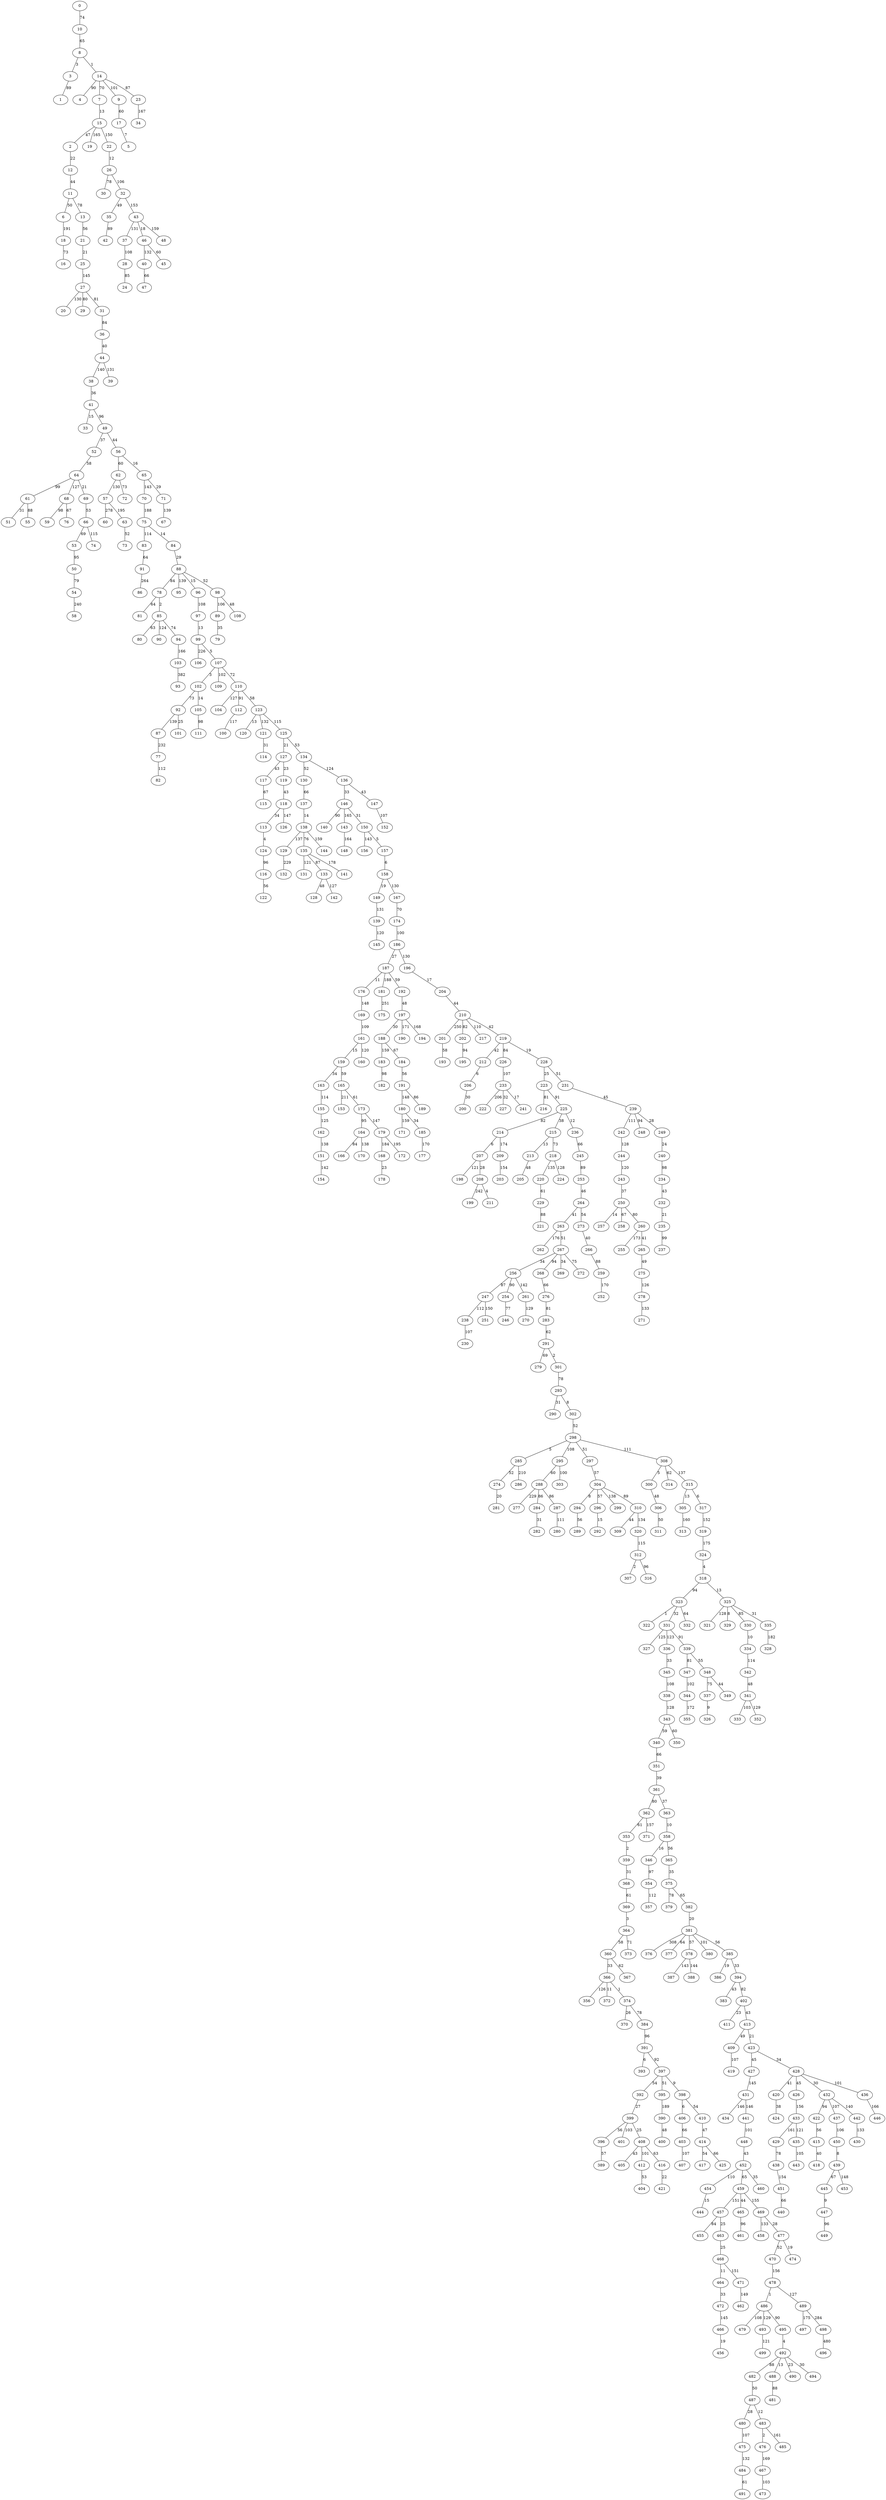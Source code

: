 strict graph G {
0;
1;
2;
3;
4;
5;
6;
7;
8;
9;
10;
11;
12;
13;
14;
15;
16;
17;
18;
19;
20;
21;
22;
23;
24;
25;
26;
27;
28;
29;
30;
31;
32;
33;
34;
35;
36;
37;
38;
39;
40;
41;
42;
43;
44;
45;
46;
47;
48;
49;
50;
51;
52;
53;
54;
55;
56;
57;
58;
59;
60;
61;
62;
63;
64;
65;
66;
67;
68;
69;
70;
71;
72;
73;
74;
75;
76;
77;
78;
79;
80;
81;
82;
83;
84;
85;
86;
87;
88;
89;
90;
91;
92;
93;
94;
95;
96;
97;
98;
99;
100;
101;
102;
103;
104;
105;
106;
107;
108;
109;
110;
111;
112;
113;
114;
115;
116;
117;
118;
119;
120;
121;
122;
123;
124;
125;
126;
127;
128;
129;
130;
131;
132;
133;
134;
135;
136;
137;
138;
139;
140;
141;
142;
143;
144;
145;
146;
147;
148;
149;
150;
151;
152;
153;
154;
155;
156;
157;
158;
159;
160;
161;
162;
163;
164;
165;
166;
167;
168;
169;
170;
171;
172;
173;
174;
175;
176;
177;
178;
179;
180;
181;
182;
183;
184;
185;
186;
187;
188;
189;
190;
191;
192;
193;
194;
195;
196;
197;
198;
199;
200;
201;
202;
203;
204;
205;
206;
207;
208;
209;
210;
211;
212;
213;
214;
215;
216;
217;
218;
219;
220;
221;
222;
223;
224;
225;
226;
227;
228;
229;
230;
231;
232;
233;
234;
235;
236;
237;
238;
239;
240;
241;
242;
243;
244;
245;
246;
247;
248;
249;
250;
251;
252;
253;
254;
255;
256;
257;
258;
259;
260;
261;
262;
263;
264;
265;
266;
267;
268;
269;
270;
271;
272;
273;
274;
275;
276;
277;
278;
279;
280;
281;
282;
283;
284;
285;
286;
287;
288;
289;
290;
291;
292;
293;
294;
295;
296;
297;
298;
299;
300;
301;
302;
303;
304;
305;
306;
307;
308;
309;
310;
311;
312;
313;
314;
315;
316;
317;
318;
319;
320;
321;
322;
323;
324;
325;
326;
327;
328;
329;
330;
331;
332;
333;
334;
335;
336;
337;
338;
339;
340;
341;
342;
343;
344;
345;
346;
347;
348;
349;
350;
351;
352;
353;
354;
355;
356;
357;
358;
359;
360;
361;
362;
363;
364;
365;
366;
367;
368;
369;
370;
371;
372;
373;
374;
375;
376;
377;
378;
379;
380;
381;
382;
383;
384;
385;
386;
387;
388;
389;
390;
391;
392;
393;
394;
395;
396;
397;
398;
399;
400;
401;
402;
403;
404;
405;
406;
407;
408;
409;
410;
411;
412;
413;
414;
415;
416;
417;
418;
419;
420;
421;
422;
423;
424;
425;
426;
427;
428;
429;
430;
431;
432;
433;
434;
435;
436;
437;
438;
439;
440;
441;
442;
443;
444;
445;
446;
447;
448;
449;
450;
451;
452;
453;
454;
455;
456;
457;
458;
459;
460;
461;
462;
463;
464;
465;
466;
467;
468;
469;
470;
471;
472;
473;
474;
475;
476;
477;
478;
479;
480;
481;
482;
483;
484;
485;
486;
487;
488;
489;
490;
491;
492;
493;
494;
495;
496;
497;
498;
499;
378 -- 387  [label=143];
87 -- 77  [label=232];
408 -- 405  [label=43];
191 -- 189  [label=86];
413 -- 423  [label=21];
164 -- 166  [label=84];
14 -- 4  [label=90];
135 -- 131  [label=121];
498 -- 496  [label=480];
174 -- 186  [label=100];
164 -- 170  [label=138];
15 -- 2  [label=47];
480 -- 475  [label=107];
112 -- 100  [label=117];
339 -- 347  [label=81];
138 -- 129  [label=137];
44 -- 38  [label=140];
472 -- 466  [label=145];
26 -- 32  [label=106];
238 -- 230  [label=107];
167 -- 174  [label=70];
124 -- 116  [label=96];
147 -- 152  [label=107];
296 -- 292  [label=15];
137 -- 138  [label=14];
43 -- 37  [label=131];
218 -- 224  [label=128];
37 -- 28  [label=108];
0 -- 10  [label=74];
391 -- 397  [label=92];
454 -- 444  [label=15];
13 -- 21  [label=56];
436 -- 446  [label=166];
207 -- 208  [label=28];
103 -- 93  [label=382];
231 -- 239  [label=45];
158 -- 149  [label=19];
318 -- 325  [label=13];
278 -- 271  [label=133];
398 -- 406  [label=6];
351 -- 361  [label=39];
489 -- 497  [label=175];
423 -- 427  [label=45];
374 -- 370  [label=26];
468 -- 471  [label=151];
477 -- 474  [label=19];
2 -- 12  [label=22];
486 -- 493  [label=129];
9 -- 17  [label=60];
88 -- 78  [label=84];
435 -- 443  [label=105];
176 -- 169  [label=148];
288 -- 287  [label=86];
399 -- 396  [label=56];
7 -- 15  [label=13];
71 -- 67  [label=139];
414 -- 425  [label=66];
397 -- 392  [label=54];
233 -- 241  [label=17];
218 -- 220  [label=135];
229 -- 221  [label=88];
173 -- 179  [label=147];
139 -- 145  [label=120];
244 -- 243  [label=120];
159 -- 165  [label=59];
52 -- 64  [label=58];
347 -- 344  [label=102];
293 -- 302  [label=8];
57 -- 63  [label=195];
129 -- 132  [label=229];
362 -- 353  [label=61];
390 -- 400  [label=48];
116 -- 122  [label=56];
335 -- 328  [label=182];
149 -- 139  [label=131];
113 -- 124  [label=4];
62 -- 72  [label=73];
427 -- 431  [label=145];
43 -- 48  [label=159];
374 -- 384  [label=78];
382 -- 381  [label=20];
208 -- 211  [label=4];
210 -- 217  [label=110];
487 -- 483  [label=12];
210 -- 201  [label=250];
459 -- 469  [label=155];
402 -- 411  [label=23];
180 -- 171  [label=159];
27 -- 31  [label=81];
23 -- 34  [label=167];
169 -- 161  [label=109];
197 -- 188  [label=30];
364 -- 360  [label=58];
225 -- 214  [label=82];
210 -- 219  [label=42];
324 -- 318  [label=4];
492 -- 490  [label=23];
133 -- 142  [label=127];
256 -- 261  [label=142];
354 -- 357  [label=112];
119 -- 118  [label=43];
62 -- 57  [label=130];
210 -- 202  [label=82];
308 -- 315  [label=137];
315 -- 305  [label=13];
423 -- 428  [label=34];
408 -- 416  [label=63];
469 -- 458  [label=133];
187 -- 176  [label=11];
416 -- 421  [label=22];
133 -- 128  [label=48];
318 -- 323  [label=94];
88 -- 98  [label=52];
123 -- 125  [label=115];
127 -- 119  [label=23];
134 -- 130  [label=52];
381 -- 380  [label=101];
204 -- 210  [label=44];
192 -- 197  [label=48];
403 -- 407  [label=107];
75 -- 83  [label=114];
432 -- 422  [label=94];
46 -- 45  [label=60];
25 -- 27  [label=145];
431 -- 441  [label=146];
85 -- 94  [label=74];
381 -- 377  [label=64];
228 -- 223  [label=25];
358 -- 346  [label=16];
364 -- 373  [label=71];
110 -- 123  [label=58];
267 -- 272  [label=75];
429 -- 438  [label=78];
431 -- 434  [label=146];
92 -- 101  [label=25];
260 -- 255  [label=173];
486 -- 479  [label=108];
123 -- 121  [label=132];
330 -- 334  [label=10];
121 -- 114  [label=31];
452 -- 460  [label=35];
478 -- 486  [label=1];
375 -- 382  [label=65];
110 -- 112  [label=91];
91 -- 86  [label=264];
396 -- 389  [label=57];
301 -- 293  [label=78];
107 -- 102  [label=3];
180 -- 185  [label=34];
27 -- 29  [label=80];
276 -- 283  [label=81];
202 -- 195  [label=94];
274 -- 281  [label=20];
225 -- 236  [label=12];
247 -- 251  [label=150];
288 -- 284  [label=86];
28 -- 24  [label=85];
267 -- 256  [label=34];
239 -- 249  [label=28];
263 -- 267  [label=51];
483 -- 485  [label=161];
484 -- 491  [label=61];
325 -- 321  [label=128];
360 -- 366  [label=33];
312 -- 316  [label=96];
361 -- 363  [label=37];
283 -- 291  [label=62];
467 -- 473  [label=103];
236 -- 245  [label=66];
135 -- 133  [label=87];
381 -- 376  [label=308];
88 -- 96  [label=15];
99 -- 106  [label=226];
385 -- 386  [label=19];
304 -- 310  [label=89];
10 -- 8  [label=65];
36 -- 44  [label=40];
319 -- 324  [label=175];
215 -- 213  [label=13];
470 -- 478  [label=156];
348 -- 337  [label=75];
260 -- 265  [label=41];
187 -- 192  [label=59];
61 -- 55  [label=88];
256 -- 254  [label=90];
107 -- 110  [label=72];
295 -- 288  [label=60];
250 -- 258  [label=67];
135 -- 141  [label=178];
384 -- 391  [label=96];
96 -- 97  [label=108];
412 -- 404  [label=53];
8 -- 3  [label=3];
323 -- 331  [label=32];
209 -- 203  [label=154];
428 -- 420  [label=41];
399 -- 401  [label=103];
320 -- 312  [label=115];
49 -- 56  [label=44];
234 -- 232  [label=43];
375 -- 379  [label=78];
477 -- 470  [label=52];
150 -- 156  [label=143];
348 -- 349  [label=44];
256 -- 247  [label=87];
14 -- 9  [label=101];
54 -- 58  [label=240];
250 -- 260  [label=80];
402 -- 413  [label=43];
409 -- 419  [label=107];
77 -- 82  [label=112];
459 -- 457  [label=151];
397 -- 395  [label=51];
185 -- 177  [label=170];
226 -- 233  [label=107];
305 -- 313  [label=160];
263 -- 262  [label=176];
245 -- 253  [label=89];
89 -- 79  [label=35];
12 -- 11  [label=44];
186 -- 196  [label=130];
107 -- 109  [label=102];
342 -- 341  [label=48];
240 -- 234  [label=98];
161 -- 159  [label=15];
179 -- 172  [label=195];
325 -- 329  [label=8];
413 -- 409  [label=49];
239 -- 248  [label=94];
233 -- 227  [label=32];
56 -- 62  [label=60];
31 -- 36  [label=84];
323 -- 322  [label=1];
451 -- 440  [label=66];
243 -- 250  [label=37];
410 -- 414  [label=47];
138 -- 144  [label=159];
242 -- 244  [label=128];
247 -- 238  [label=112];
225 -- 215  [label=38];
102 -- 92  [label=73];
186 -- 187  [label=27];
56 -- 65  [label=16];
331 -- 327  [label=125];
102 -- 105  [label=14];
331 -- 336  [label=123];
183 -- 182  [label=98];
368 -- 369  [label=61];
495 -- 492  [label=4];
159 -- 163  [label=34];
437 -- 450  [label=106];
44 -- 39  [label=131];
340 -- 351  [label=66];
486 -- 495  [label=90];
341 -- 333  [label=103];
344 -- 355  [label=172];
331 -- 339  [label=91];
457 -- 463  [label=25];
206 -- 200  [label=30];
415 -- 418  [label=40];
219 -- 226  [label=84];
223 -- 225  [label=91];
310 -- 309  [label=44];
21 -- 25  [label=21];
212 -- 206  [label=6];
188 -- 183  [label=159];
249 -- 240  [label=24];
78 -- 85  [label=2];
11 -- 6  [label=50];
161 -- 160  [label=120];
323 -- 332  [label=64];
83 -- 91  [label=64];
27 -- 20  [label=130];
285 -- 286  [label=210];
291 -- 279  [label=69];
476 -- 467  [label=169];
284 -- 282  [label=31];
359 -- 368  [label=31];
50 -- 54  [label=79];
285 -- 274  [label=52];
118 -- 126  [label=147];
381 -- 378  [label=57];
15 -- 19  [label=165];
295 -- 303  [label=100];
275 -- 278  [label=126];
438 -- 451  [label=154];
196 -- 204  [label=17];
492 -- 488  [label=13];
361 -- 362  [label=80];
84 -- 88  [label=29];
422 -- 415  [label=56];
134 -- 136  [label=124];
146 -- 143  [label=165];
302 -- 298  [label=52];
94 -- 103  [label=166];
125 -- 127  [label=21];
353 -- 359  [label=2];
188 -- 184  [label=67];
304 -- 299  [label=138];
184 -- 191  [label=56];
488 -- 481  [label=88];
53 -- 50  [label=95];
394 -- 402  [label=82];
207 -- 198  [label=121];
432 -- 442  [label=140];
70 -- 75  [label=188];
64 -- 61  [label=99];
38 -- 41  [label=36];
197 -- 194  [label=168];
439 -- 453  [label=148];
463 -- 468  [label=25];
68 -- 76  [label=67];
223 -- 216  [label=81];
146 -- 140  [label=90];
466 -- 456  [label=19];
337 -- 326  [label=9];
315 -- 317  [label=6];
136 -- 146  [label=33];
191 -- 180  [label=148];
448 -- 452  [label=43];
219 -- 212  [label=42];
343 -- 350  [label=60];
304 -- 296  [label=57];
432 -- 437  [label=107];
157 -- 158  [label=6];
214 -- 209  [label=174];
420 -- 424  [label=38];
293 -- 290  [label=31];
32 -- 43  [label=153];
433 -- 435  [label=121];
433 -- 429  [label=161];
366 -- 374  [label=1];
75 -- 84  [label=14];
406 -- 403  [label=66];
341 -- 352  [label=129];
233 -- 222  [label=206];
310 -- 320  [label=134];
69 -- 66  [label=53];
304 -- 294  [label=8];
297 -- 304  [label=57];
365 -- 375  [label=35];
298 -- 295  [label=108];
228 -- 231  [label=51];
22 -- 26  [label=12];
334 -- 342  [label=114];
14 -- 7  [label=70];
294 -- 289  [label=56];
18 -- 16  [label=73];
41 -- 33  [label=15];
339 -- 348  [label=55];
452 -- 459  [label=65];
99 -- 107  [label=5];
220 -- 229  [label=61];
492 -- 482  [label=88];
253 -- 264  [label=46];
232 -- 235  [label=21];
345 -- 338  [label=108];
363 -- 358  [label=10];
308 -- 300  [label=5];
288 -- 277  [label=229];
478 -- 489  [label=127];
61 -- 51  [label=31];
163 -- 155  [label=114];
343 -- 340  [label=59];
32 -- 35  [label=49];
66 -- 53  [label=69];
273 -- 266  [label=40];
306 -- 311  [label=50];
385 -- 394  [label=33];
254 -- 246  [label=77];
267 -- 269  [label=34];
266 -- 259  [label=88];
64 -- 69  [label=21];
358 -- 365  [label=56];
489 -- 498  [label=284];
439 -- 445  [label=67];
14 -- 23  [label=87];
414 -- 417  [label=54];
346 -- 354  [label=97];
445 -- 447  [label=9];
381 -- 385  [label=56];
150 -- 157  [label=5];
408 -- 412  [label=101];
162 -- 151  [label=138];
378 -- 388  [label=144];
475 -- 484  [label=132];
325 -- 335  [label=31];
441 -- 448  [label=101];
452 -- 454  [label=110];
492 -- 494  [label=30];
65 -- 70  [label=143];
143 -- 148  [label=164];
98 -- 108  [label=48];
158 -- 167  [label=130];
239 -- 242  [label=111];
428 -- 432  [label=30];
336 -- 345  [label=33];
118 -- 113  [label=34];
397 -- 398  [label=9];
6 -- 18  [label=191];
65 -- 71  [label=29];
123 -- 120  [label=13];
173 -- 164  [label=95];
469 -- 477  [label=28];
105 -- 111  [label=98];
117 -- 115  [label=67];
26 -- 30  [label=78];
298 -- 285  [label=5];
165 -- 153  [label=211];
181 -- 175  [label=251];
457 -- 455  [label=84];
187 -- 181  [label=188];
66 -- 74  [label=115];
395 -- 390  [label=189];
459 -- 465  [label=44];
482 -- 487  [label=50];
85 -- 90  [label=124];
64 -- 68  [label=127];
308 -- 314  [label=62];
208 -- 199  [label=242];
450 -- 439  [label=8];
136 -- 147  [label=43];
125 -- 134  [label=53];
92 -- 87  [label=139];
468 -- 464  [label=11];
15 -- 22  [label=150];
300 -- 306  [label=48];
63 -- 73  [label=52];
155 -- 162  [label=125];
268 -- 276  [label=66];
197 -- 190  [label=171];
362 -- 371  [label=157];
17 -- 5  [label=7];
261 -- 270  [label=129];
483 -- 476  [label=2];
267 -- 268  [label=94];
8 -- 14  [label=1];
46 -- 40  [label=132];
168 -- 178  [label=23];
428 -- 436  [label=101];
3 -- 1  [label=89];
35 -- 42  [label=89];
366 -- 356  [label=126];
43 -- 46  [label=18];
138 -- 135  [label=76];
338 -- 343  [label=128];
464 -- 472  [label=33];
165 -- 173  [label=61];
78 -- 81  [label=64];
179 -- 168  [label=184];
259 -- 252  [label=170];
447 -- 449  [label=96];
471 -- 462  [label=149];
493 -- 499  [label=121];
265 -- 275  [label=49];
11 -- 13  [label=78];
98 -- 89  [label=106];
298 -- 297  [label=51];
250 -- 257  [label=14];
369 -- 364  [label=3];
110 -- 104  [label=127];
85 -- 80  [label=63];
298 -- 308  [label=111];
41 -- 49  [label=96];
465 -- 461  [label=96];
317 -- 319  [label=152];
264 -- 273  [label=54];
235 -- 237  [label=99];
398 -- 410  [label=54];
219 -- 228  [label=19];
366 -- 372  [label=11];
428 -- 426  [label=45];
291 -- 301  [label=2];
325 -- 330  [label=85];
264 -- 263  [label=41];
88 -- 95  [label=139];
399 -- 408  [label=25];
391 -- 393  [label=6];
146 -- 150  [label=31];
151 -- 154  [label=142];
287 -- 280  [label=111];
68 -- 59  [label=98];
130 -- 137  [label=66];
127 -- 117  [label=43];
394 -- 383  [label=43];
213 -- 205  [label=48];
426 -- 433  [label=156];
40 -- 47  [label=66];
312 -- 307  [label=2];
392 -- 399  [label=27];
49 -- 52  [label=37];
360 -- 367  [label=62];
214 -- 207  [label=6];
487 -- 480  [label=28];
442 -- 430  [label=133];
215 -- 218  [label=73];
57 -- 60  [label=278];
201 -- 193  [label=58];
97 -- 99  [label=13];
}
